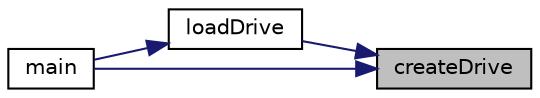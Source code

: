 digraph "createDrive"
{
 // LATEX_PDF_SIZE
  edge [fontname="Helvetica",fontsize="10",labelfontname="Helvetica",labelfontsize="10"];
  node [fontname="Helvetica",fontsize="10",shape=record];
  rankdir="RL";
  Node1 [label="createDrive",height=0.2,width=0.4,color="black", fillcolor="grey75", style="filled", fontcolor="black",tooltip="Creates a new vDrive."];
  Node1 -> Node2 [dir="back",color="midnightblue",fontsize="10",style="solid",fontname="Helvetica"];
  Node2 [label="loadDrive",height=0.2,width=0.4,color="black", fillcolor="white", style="filled",URL="$v_d_i_s_k__drive_8h.html#ac82238bd0fc0f23787f4aa30e96fc3cd",tooltip="Loads drive from a (real) file."];
  Node2 -> Node3 [dir="back",color="midnightblue",fontsize="10",style="solid",fontname="Helvetica"];
  Node3 [label="main",height=0.2,width=0.4,color="black", fillcolor="white", style="filled",URL="$vdisk__cli_8c.html#a0ddf1224851353fc92bfbff6f499fa97",tooltip=" "];
  Node1 -> Node3 [dir="back",color="midnightblue",fontsize="10",style="solid",fontname="Helvetica"];
}
